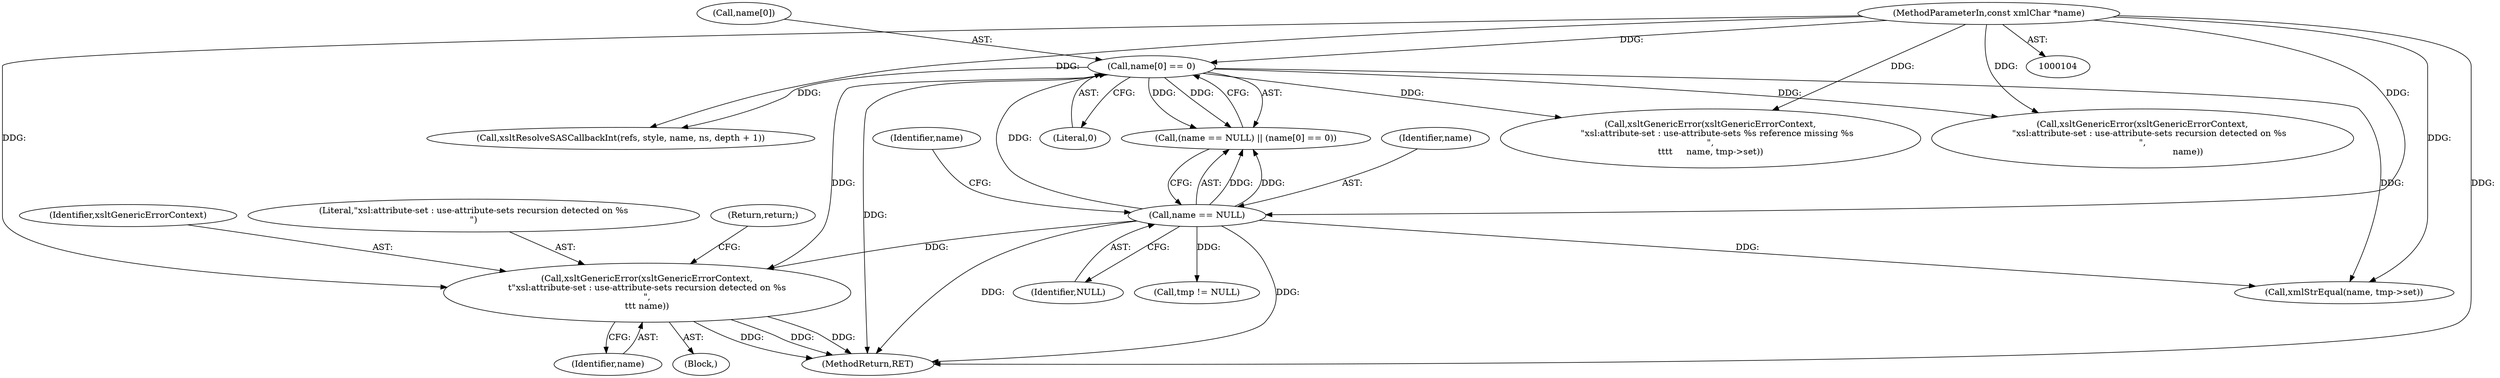 digraph "0_Chrome_96dbafe288dbe2f0cc45fa3c39daf6d0c37acbab_12@pointer" {
"1000132" [label="(Call,xsltGenericError(xsltGenericErrorContext,\n\t\"xsl:attribute-set : use-attribute-sets recursion detected on %s\n\",\n\t\t\t name))"];
"1000121" [label="(Call,name[0] == 0)"];
"1000118" [label="(Call,name == NULL)"];
"1000107" [label="(MethodParameterIn,const xmlChar *name)"];
"1000198" [label="(Call,xsltResolveSASCallbackInt(refs, style, name, ns, depth + 1))"];
"1000122" [label="(Call,name[0])"];
"1000151" [label="(Call,xmlStrEqual(name, tmp->set))"];
"1000225" [label="(MethodReturn,RET)"];
"1000117" [label="(Call,(name == NULL) || (name[0] == 0))"];
"1000189" [label="(Call,xsltGenericError(xsltGenericErrorContext,\n     \"xsl:attribute-set : use-attribute-sets %s reference missing %s\n\",\n\t\t\t\t     name, tmp->set))"];
"1000120" [label="(Identifier,NULL)"];
"1000119" [label="(Identifier,name)"];
"1000118" [label="(Call,name == NULL)"];
"1000136" [label="(Return,return;)"];
"1000138" [label="(Call,tmp != NULL)"];
"1000135" [label="(Identifier,name)"];
"1000133" [label="(Identifier,xsltGenericErrorContext)"];
"1000131" [label="(Block,)"];
"1000107" [label="(MethodParameterIn,const xmlChar *name)"];
"1000125" [label="(Literal,0)"];
"1000162" [label="(Call,xsltGenericError(xsltGenericErrorContext,\n     \"xsl:attribute-set : use-attribute-sets recursion detected on %s\n\",\n                                 name))"];
"1000134" [label="(Literal,\"xsl:attribute-set : use-attribute-sets recursion detected on %s\n\")"];
"1000132" [label="(Call,xsltGenericError(xsltGenericErrorContext,\n\t\"xsl:attribute-set : use-attribute-sets recursion detected on %s\n\",\n\t\t\t name))"];
"1000121" [label="(Call,name[0] == 0)"];
"1000123" [label="(Identifier,name)"];
"1000132" -> "1000131"  [label="AST: "];
"1000132" -> "1000135"  [label="CFG: "];
"1000133" -> "1000132"  [label="AST: "];
"1000134" -> "1000132"  [label="AST: "];
"1000135" -> "1000132"  [label="AST: "];
"1000136" -> "1000132"  [label="CFG: "];
"1000132" -> "1000225"  [label="DDG: "];
"1000132" -> "1000225"  [label="DDG: "];
"1000132" -> "1000225"  [label="DDG: "];
"1000121" -> "1000132"  [label="DDG: "];
"1000118" -> "1000132"  [label="DDG: "];
"1000107" -> "1000132"  [label="DDG: "];
"1000121" -> "1000117"  [label="AST: "];
"1000121" -> "1000125"  [label="CFG: "];
"1000122" -> "1000121"  [label="AST: "];
"1000125" -> "1000121"  [label="AST: "];
"1000117" -> "1000121"  [label="CFG: "];
"1000121" -> "1000225"  [label="DDG: "];
"1000121" -> "1000117"  [label="DDG: "];
"1000121" -> "1000117"  [label="DDG: "];
"1000118" -> "1000121"  [label="DDG: "];
"1000107" -> "1000121"  [label="DDG: "];
"1000121" -> "1000151"  [label="DDG: "];
"1000121" -> "1000162"  [label="DDG: "];
"1000121" -> "1000189"  [label="DDG: "];
"1000121" -> "1000198"  [label="DDG: "];
"1000118" -> "1000117"  [label="AST: "];
"1000118" -> "1000120"  [label="CFG: "];
"1000119" -> "1000118"  [label="AST: "];
"1000120" -> "1000118"  [label="AST: "];
"1000123" -> "1000118"  [label="CFG: "];
"1000117" -> "1000118"  [label="CFG: "];
"1000118" -> "1000225"  [label="DDG: "];
"1000118" -> "1000225"  [label="DDG: "];
"1000118" -> "1000117"  [label="DDG: "];
"1000118" -> "1000117"  [label="DDG: "];
"1000107" -> "1000118"  [label="DDG: "];
"1000118" -> "1000138"  [label="DDG: "];
"1000118" -> "1000151"  [label="DDG: "];
"1000107" -> "1000104"  [label="AST: "];
"1000107" -> "1000225"  [label="DDG: "];
"1000107" -> "1000151"  [label="DDG: "];
"1000107" -> "1000162"  [label="DDG: "];
"1000107" -> "1000189"  [label="DDG: "];
"1000107" -> "1000198"  [label="DDG: "];
}
